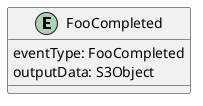 @startuml FooCompleted Entity

entity FooCompleted {
    eventType: FooCompleted
    outputData: S3Object
}

@enduml